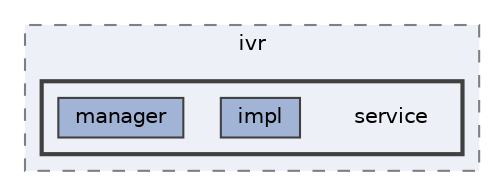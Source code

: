 digraph "repository/ivr/src/test/java/com/sterlite/cal/ivr/service"
{
 // LATEX_PDF_SIZE
  bgcolor="transparent";
  edge [fontname=Helvetica,fontsize=10,labelfontname=Helvetica,labelfontsize=10];
  node [fontname=Helvetica,fontsize=10,shape=box,height=0.2,width=0.4];
  compound=true
  subgraph clusterdir_f071dce8346cff0014d512393431e32b {
    graph [ bgcolor="#edf0f7", pencolor="grey50", label="ivr", fontname=Helvetica,fontsize=10 style="filled,dashed", URL="dir_f071dce8346cff0014d512393431e32b.html",tooltip=""]
  subgraph clusterdir_e555d14a58948c5ec9ff9dfd9def81ef {
    graph [ bgcolor="#edf0f7", pencolor="grey25", label="", fontname=Helvetica,fontsize=10 style="filled,bold", URL="dir_e555d14a58948c5ec9ff9dfd9def81ef.html",tooltip=""]
    dir_e555d14a58948c5ec9ff9dfd9def81ef [shape=plaintext, label="service"];
  dir_91dfe363dfaabd6fab358d818a234a87 [label="impl", fillcolor="#a2b4d6", color="grey25", style="filled", URL="dir_91dfe363dfaabd6fab358d818a234a87.html",tooltip=""];
  dir_9988310c21b87693c2f9c9f8ce90a8cf [label="manager", fillcolor="#a2b4d6", color="grey25", style="filled", URL="dir_9988310c21b87693c2f9c9f8ce90a8cf.html",tooltip=""];
  }
  }
}
